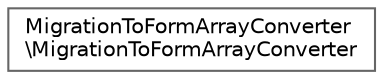 digraph "Graphical Class Hierarchy"
{
 // LATEX_PDF_SIZE
  bgcolor="transparent";
  edge [fontname=Helvetica,fontsize=10,labelfontname=Helvetica,labelfontsize=10];
  node [fontname=Helvetica,fontsize=10,shape=box,height=0.2,width=0.4];
  rankdir="LR";
  Node0 [id="Node000000",label="MigrationToFormArrayConverter\l\\MigrationToFormArrayConverter",height=0.2,width=0.4,color="grey40", fillcolor="white", style="filled",URL="$classMigrationToFormArrayConverter_1_1MigrationToFormArrayConverter.html",tooltip=" "];
}

